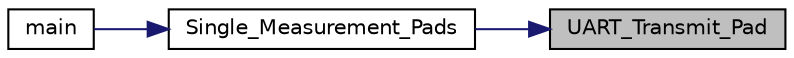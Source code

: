 digraph "UART_Transmit_Pad"
{
 // LATEX_PDF_SIZE
  edge [fontname="Helvetica",fontsize="10",labelfontname="Helvetica",labelfontsize="10"];
  node [fontname="Helvetica",fontsize="10",shape=record];
  rankdir="RL";
  Node1 [label="UART_Transmit_Pad",height=0.2,width=0.4,color="black", fillcolor="grey75", style="filled", fontcolor="black",tooltip="Prints Array via UART."];
  Node1 -> Node2 [dir="back",color="midnightblue",fontsize="10",style="solid",fontname="Helvetica"];
  Node2 [label="Single_Measurement_Pads",height=0.2,width=0.4,color="black", fillcolor="white", style="filled",URL="$calculations_8c.html#a91e6a19a001aad3ebbbdb9d01e24c9c9",tooltip="Reads one period of samples, calculates the."];
  Node2 -> Node3 [dir="back",color="midnightblue",fontsize="10",style="solid",fontname="Helvetica"];
  Node3 [label="main",height=0.2,width=0.4,color="black", fillcolor="white", style="filled",URL="$main_8c.html#a840291bc02cba5474a4cb46a9b9566fe",tooltip="The application entry point."];
}
